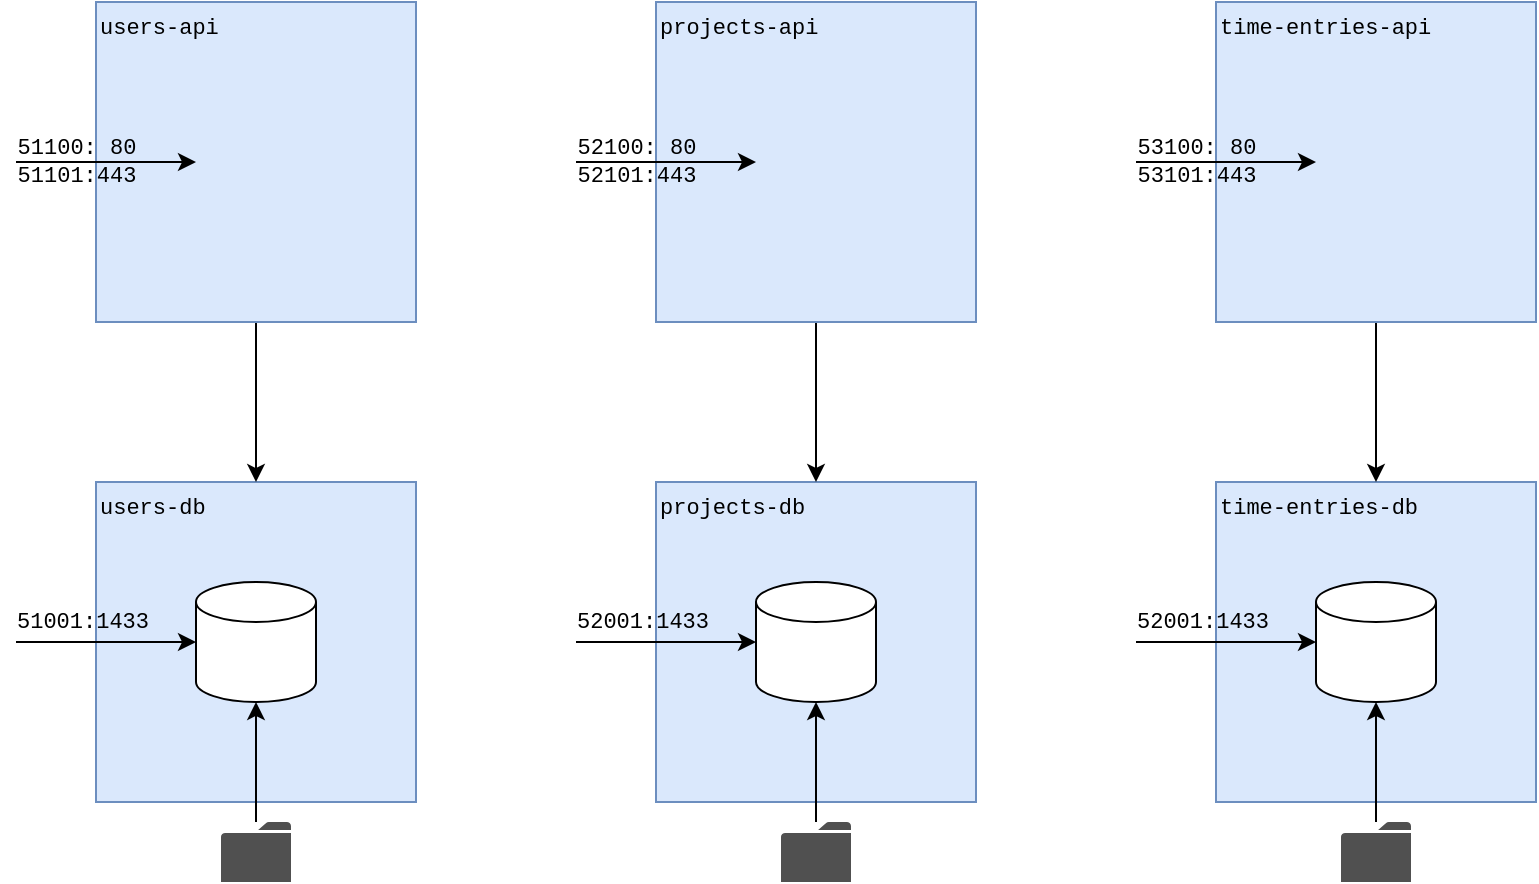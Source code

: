 <mxfile version="14.7.7" type="device"><diagram id="gT8GtQkVa1uXnx1QHqab" name="Page-1"><mxGraphModel dx="1251" dy="810" grid="1" gridSize="10" guides="1" tooltips="1" connect="1" arrows="1" fold="1" page="1" pageScale="1" pageWidth="827" pageHeight="1169" math="0" shadow="0"><root><mxCell id="0"/><mxCell id="1" parent="0"/><mxCell id="05Y5te9Iji7iuL6FyQy1-1" value="users-db" style="rounded=0;whiteSpace=wrap;html=1;strokeWidth=1;verticalAlign=top;fillColor=#dae8fc;strokeColor=#6c8ebf;align=left;fontSize=11;fontFamily=Courier New;" vertex="1" parent="1"><mxGeometry x="50" y="320" width="160" height="160" as="geometry"/></mxCell><mxCell id="05Y5te9Iji7iuL6FyQy1-3" style="edgeStyle=orthogonalEdgeStyle;rounded=0;orthogonalLoop=1;jettySize=auto;html=1;exitX=0.5;exitY=1;exitDx=0;exitDy=0;entryX=0.5;entryY=0;entryDx=0;entryDy=0;startArrow=none;startFill=0;" edge="1" parent="1" source="fTFn1AB5gRurbqbvK-2b-5" target="05Y5te9Iji7iuL6FyQy1-1"><mxGeometry relative="1" as="geometry"/></mxCell><mxCell id="fTFn1AB5gRurbqbvK-2b-5" value="users-api" style="rounded=0;whiteSpace=wrap;html=1;strokeWidth=1;verticalAlign=top;fillColor=#dae8fc;strokeColor=#6c8ebf;align=left;fontFamily=Courier New;fontSize=11;" parent="1" vertex="1"><mxGeometry x="50" y="80" width="160" height="160" as="geometry"/></mxCell><mxCell id="05Y5te9Iji7iuL6FyQy1-5" style="edgeStyle=orthogonalEdgeStyle;rounded=0;orthogonalLoop=1;jettySize=auto;html=1;exitX=0.5;exitY=1;exitDx=0;exitDy=0;exitPerimeter=0;startArrow=classic;startFill=1;endArrow=none;endFill=0;" edge="1" parent="1" source="05Y5te9Iji7iuL6FyQy1-56" target="05Y5te9Iji7iuL6FyQy1-4"><mxGeometry relative="1" as="geometry"><mxPoint x="180" y="405" as="sourcePoint"/></mxGeometry></mxCell><mxCell id="fTFn1AB5gRurbqbvK-2b-6" value="" style="shape=image;html=1;verticalAlign=top;verticalLabelPosition=bottom;labelBackgroundColor=#ffffff;imageAspect=0;aspect=fixed;image=https://cdn3.iconfinder.com/data/icons/logos-and-brands-adobe/512/97_Docker-128.png;strokeWidth=1;" parent="1" vertex="1"><mxGeometry x="180" y="210" width="30" height="30" as="geometry"/></mxCell><mxCell id="05Y5te9Iji7iuL6FyQy1-2" value="" style="shape=image;html=1;verticalAlign=top;verticalLabelPosition=bottom;labelBackgroundColor=#ffffff;imageAspect=0;aspect=fixed;image=https://cdn3.iconfinder.com/data/icons/logos-and-brands-adobe/512/97_Docker-128.png;strokeWidth=1;" vertex="1" parent="1"><mxGeometry x="180" y="450" width="30" height="30" as="geometry"/></mxCell><mxCell id="05Y5te9Iji7iuL6FyQy1-4" value="" style="pointerEvents=1;shadow=0;dashed=0;html=1;strokeColor=none;fillColor=#505050;labelPosition=center;verticalLabelPosition=bottom;verticalAlign=top;outlineConnect=0;align=center;shape=mxgraph.office.concepts.folder;" vertex="1" parent="1"><mxGeometry x="112.5" y="490" width="35" height="30" as="geometry"/></mxCell><mxCell id="05Y5te9Iji7iuL6FyQy1-7" value="projects-db" style="rounded=0;whiteSpace=wrap;html=1;strokeWidth=1;verticalAlign=top;fillColor=#dae8fc;strokeColor=#6c8ebf;align=left;fontFamily=Courier New;fontSize=11;" vertex="1" parent="1"><mxGeometry x="330" y="320" width="160" height="160" as="geometry"/></mxCell><mxCell id="05Y5te9Iji7iuL6FyQy1-8" style="edgeStyle=orthogonalEdgeStyle;rounded=0;orthogonalLoop=1;jettySize=auto;html=1;exitX=0.5;exitY=1;exitDx=0;exitDy=0;entryX=0.5;entryY=0;entryDx=0;entryDy=0;startArrow=none;startFill=0;" edge="1" parent="1" source="05Y5te9Iji7iuL6FyQy1-9" target="05Y5te9Iji7iuL6FyQy1-7"><mxGeometry relative="1" as="geometry"/></mxCell><mxCell id="05Y5te9Iji7iuL6FyQy1-9" value="projects-api" style="rounded=0;whiteSpace=wrap;html=1;strokeWidth=1;verticalAlign=top;fillColor=#dae8fc;strokeColor=#6c8ebf;align=left;fontFamily=Courier New;fontSize=11;" vertex="1" parent="1"><mxGeometry x="330" y="80" width="160" height="160" as="geometry"/></mxCell><mxCell id="05Y5te9Iji7iuL6FyQy1-13" value="" style="shape=image;html=1;verticalAlign=top;verticalLabelPosition=bottom;labelBackgroundColor=#ffffff;imageAspect=0;aspect=fixed;image=https://cdn3.iconfinder.com/data/icons/logos-and-brands-adobe/512/97_Docker-128.png;strokeWidth=1;" vertex="1" parent="1"><mxGeometry x="460" y="210" width="30" height="30" as="geometry"/></mxCell><mxCell id="05Y5te9Iji7iuL6FyQy1-14" value="" style="shape=image;html=1;verticalAlign=top;verticalLabelPosition=bottom;labelBackgroundColor=#ffffff;imageAspect=0;aspect=fixed;image=https://cdn3.iconfinder.com/data/icons/logos-and-brands-adobe/512/97_Docker-128.png;strokeWidth=1;" vertex="1" parent="1"><mxGeometry x="460" y="450" width="30" height="30" as="geometry"/></mxCell><mxCell id="05Y5te9Iji7iuL6FyQy1-25" value="time-entries-db" style="rounded=0;whiteSpace=wrap;html=1;strokeWidth=1;verticalAlign=top;fillColor=#dae8fc;strokeColor=#6c8ebf;align=left;fontFamily=Courier New;fontSize=11;" vertex="1" parent="1"><mxGeometry x="610" y="320" width="160" height="160" as="geometry"/></mxCell><mxCell id="05Y5te9Iji7iuL6FyQy1-26" style="edgeStyle=orthogonalEdgeStyle;rounded=0;orthogonalLoop=1;jettySize=auto;html=1;exitX=0.5;exitY=1;exitDx=0;exitDy=0;entryX=0.5;entryY=0;entryDx=0;entryDy=0;startArrow=none;startFill=0;" edge="1" parent="1" source="05Y5te9Iji7iuL6FyQy1-27" target="05Y5te9Iji7iuL6FyQy1-25"><mxGeometry relative="1" as="geometry"/></mxCell><mxCell id="05Y5te9Iji7iuL6FyQy1-27" value="time-entries-api" style="rounded=0;whiteSpace=wrap;html=1;strokeWidth=1;verticalAlign=top;fillColor=#dae8fc;strokeColor=#6c8ebf;align=left;fontFamily=Courier New;fontSize=11;" vertex="1" parent="1"><mxGeometry x="610" y="80" width="160" height="160" as="geometry"/></mxCell><mxCell id="05Y5te9Iji7iuL6FyQy1-31" value="" style="shape=image;html=1;verticalAlign=top;verticalLabelPosition=bottom;labelBackgroundColor=#ffffff;imageAspect=0;aspect=fixed;image=https://cdn3.iconfinder.com/data/icons/logos-and-brands-adobe/512/97_Docker-128.png;strokeWidth=1;" vertex="1" parent="1"><mxGeometry x="740" y="210" width="30" height="30" as="geometry"/></mxCell><mxCell id="05Y5te9Iji7iuL6FyQy1-32" value="" style="shape=image;html=1;verticalAlign=top;verticalLabelPosition=bottom;labelBackgroundColor=#ffffff;imageAspect=0;aspect=fixed;image=https://cdn3.iconfinder.com/data/icons/logos-and-brands-adobe/512/97_Docker-128.png;strokeWidth=1;" vertex="1" parent="1"><mxGeometry x="740" y="450" width="30" height="30" as="geometry"/></mxCell><mxCell id="05Y5te9Iji7iuL6FyQy1-45" value="" style="shape=image;verticalLabelPosition=bottom;labelBackgroundColor=#ffffff;verticalAlign=top;aspect=fixed;imageAspect=0;image=https://upload.wikimedia.org/wikipedia/commons/thumb/e/ee/.NET_Core_Logo.svg/2048px-.NET_Core_Logo.svg.png;" vertex="1" parent="1"><mxGeometry x="100" y="130" width="60" height="60" as="geometry"/></mxCell><mxCell id="05Y5te9Iji7iuL6FyQy1-46" value="" style="shape=image;verticalLabelPosition=bottom;labelBackgroundColor=#ffffff;verticalAlign=top;aspect=fixed;imageAspect=0;image=https://upload.wikimedia.org/wikipedia/commons/thumb/e/ee/.NET_Core_Logo.svg/2048px-.NET_Core_Logo.svg.png;" vertex="1" parent="1"><mxGeometry x="380" y="130" width="60" height="60" as="geometry"/></mxCell><mxCell id="05Y5te9Iji7iuL6FyQy1-47" value="" style="shape=image;verticalLabelPosition=bottom;labelBackgroundColor=#ffffff;verticalAlign=top;aspect=fixed;imageAspect=0;image=https://upload.wikimedia.org/wikipedia/commons/thumb/e/ee/.NET_Core_Logo.svg/2048px-.NET_Core_Logo.svg.png;" vertex="1" parent="1"><mxGeometry x="660" y="130" width="60" height="60" as="geometry"/></mxCell><mxCell id="05Y5te9Iji7iuL6FyQy1-48" value="" style="endArrow=classic;html=1;fontFamily=Courier New;fontSize=11;entryX=0;entryY=0.5;entryDx=0;entryDy=0;" edge="1" parent="1" target="05Y5te9Iji7iuL6FyQy1-45"><mxGeometry width="50" height="50" relative="1" as="geometry"><mxPoint x="10" y="160" as="sourcePoint"/><mxPoint y="140" as="targetPoint"/><Array as="points"/></mxGeometry></mxCell><mxCell id="05Y5te9Iji7iuL6FyQy1-49" value="51100: 80&lt;br&gt;51101:443" style="edgeLabel;html=1;align=center;verticalAlign=middle;resizable=0;points=[];fontSize=11;fontFamily=Courier New;labelBackgroundColor=none;" vertex="1" connectable="0" parent="05Y5te9Iji7iuL6FyQy1-48"><mxGeometry x="-0.32" y="-3" relative="1" as="geometry"><mxPoint x="-1" y="-3" as="offset"/></mxGeometry></mxCell><mxCell id="05Y5te9Iji7iuL6FyQy1-50" value="" style="endArrow=classic;html=1;fontFamily=Courier New;fontSize=11;entryX=0;entryY=0.5;entryDx=0;entryDy=0;" edge="1" parent="1" target="05Y5te9Iji7iuL6FyQy1-46"><mxGeometry width="50" height="50" relative="1" as="geometry"><mxPoint x="290" y="160" as="sourcePoint"/><mxPoint x="340" y="159.5" as="targetPoint"/><Array as="points"/></mxGeometry></mxCell><mxCell id="05Y5te9Iji7iuL6FyQy1-51" value="52100: 80&lt;br&gt;52101:443" style="edgeLabel;html=1;align=center;verticalAlign=middle;resizable=0;points=[];fontSize=11;fontFamily=Courier New;labelBackgroundColor=none;" vertex="1" connectable="0" parent="05Y5te9Iji7iuL6FyQy1-50"><mxGeometry x="-0.32" y="-3" relative="1" as="geometry"><mxPoint x="-1" y="-3" as="offset"/></mxGeometry></mxCell><mxCell id="05Y5te9Iji7iuL6FyQy1-54" value="" style="endArrow=classic;html=1;fontFamily=Courier New;fontSize=11;entryX=0;entryY=0.5;entryDx=0;entryDy=0;" edge="1" parent="1" target="05Y5te9Iji7iuL6FyQy1-47"><mxGeometry width="50" height="50" relative="1" as="geometry"><mxPoint x="570" y="160" as="sourcePoint"/><mxPoint x="590" y="159.5" as="targetPoint"/><Array as="points"/></mxGeometry></mxCell><mxCell id="05Y5te9Iji7iuL6FyQy1-55" value="53100: 80&lt;br&gt;53101:443" style="edgeLabel;html=1;align=center;verticalAlign=middle;resizable=0;points=[];fontSize=11;fontFamily=Courier New;labelBackgroundColor=none;" vertex="1" connectable="0" parent="05Y5te9Iji7iuL6FyQy1-54"><mxGeometry x="-0.32" y="-3" relative="1" as="geometry"><mxPoint x="-1" y="-3" as="offset"/></mxGeometry></mxCell><mxCell id="05Y5te9Iji7iuL6FyQy1-56" value="" style="strokeWidth=1;html=1;shape=mxgraph.flowchart.database;whiteSpace=wrap;verticalAlign=bottom;" vertex="1" parent="1"><mxGeometry x="100" y="370" width="60" height="60" as="geometry"/></mxCell><mxCell id="05Y5te9Iji7iuL6FyQy1-60" value="" style="endArrow=classic;html=1;fontFamily=Courier New;fontSize=11;entryX=0;entryY=0.5;entryDx=0;entryDy=0;entryPerimeter=0;" edge="1" parent="1" target="05Y5te9Iji7iuL6FyQy1-56"><mxGeometry width="50" height="50" relative="1" as="geometry"><mxPoint x="10" y="400" as="sourcePoint"/><mxPoint x="80" y="399.5" as="targetPoint"/><Array as="points"/></mxGeometry></mxCell><mxCell id="05Y5te9Iji7iuL6FyQy1-61" value="51001:1433" style="edgeLabel;html=1;align=center;verticalAlign=middle;resizable=0;points=[];fontSize=11;fontFamily=Courier New;labelBackgroundColor=none;" vertex="1" connectable="0" parent="05Y5te9Iji7iuL6FyQy1-60"><mxGeometry x="-0.32" y="-3" relative="1" as="geometry"><mxPoint x="2" y="-13" as="offset"/></mxGeometry></mxCell><mxCell id="05Y5te9Iji7iuL6FyQy1-63" value="" style="strokeWidth=1;html=1;shape=mxgraph.flowchart.database;whiteSpace=wrap;verticalAlign=bottom;" vertex="1" parent="1"><mxGeometry x="380" y="370" width="60" height="60" as="geometry"/></mxCell><mxCell id="05Y5te9Iji7iuL6FyQy1-64" value="" style="strokeWidth=1;html=1;shape=mxgraph.flowchart.database;whiteSpace=wrap;verticalAlign=bottom;" vertex="1" parent="1"><mxGeometry x="660" y="370" width="60" height="60" as="geometry"/></mxCell><mxCell id="05Y5te9Iji7iuL6FyQy1-65" value="" style="endArrow=classic;html=1;fontFamily=Courier New;fontSize=11;entryX=0;entryY=0.5;entryDx=0;entryDy=0;entryPerimeter=0;" edge="1" parent="1" target="05Y5te9Iji7iuL6FyQy1-63"><mxGeometry width="50" height="50" relative="1" as="geometry"><mxPoint x="290" y="400" as="sourcePoint"/><mxPoint x="370" y="399.5" as="targetPoint"/><Array as="points"/></mxGeometry></mxCell><mxCell id="05Y5te9Iji7iuL6FyQy1-66" value="52001:1433" style="edgeLabel;html=1;align=center;verticalAlign=middle;resizable=0;points=[];fontSize=11;fontFamily=Courier New;labelBackgroundColor=none;" vertex="1" connectable="0" parent="05Y5te9Iji7iuL6FyQy1-65"><mxGeometry x="-0.32" y="-3" relative="1" as="geometry"><mxPoint x="2" y="-13" as="offset"/></mxGeometry></mxCell><mxCell id="05Y5te9Iji7iuL6FyQy1-67" value="" style="endArrow=classic;html=1;fontFamily=Courier New;fontSize=11;entryX=0;entryY=0.5;entryDx=0;entryDy=0;entryPerimeter=0;" edge="1" parent="1" target="05Y5te9Iji7iuL6FyQy1-64"><mxGeometry width="50" height="50" relative="1" as="geometry"><mxPoint x="570" y="400" as="sourcePoint"/><mxPoint x="650" y="399.5" as="targetPoint"/><Array as="points"/></mxGeometry></mxCell><mxCell id="05Y5te9Iji7iuL6FyQy1-68" value="52001:1433" style="edgeLabel;html=1;align=center;verticalAlign=middle;resizable=0;points=[];fontSize=11;fontFamily=Courier New;labelBackgroundColor=none;" vertex="1" connectable="0" parent="05Y5te9Iji7iuL6FyQy1-67"><mxGeometry x="-0.32" y="-3" relative="1" as="geometry"><mxPoint x="2" y="-13" as="offset"/></mxGeometry></mxCell><mxCell id="05Y5te9Iji7iuL6FyQy1-72" style="edgeStyle=orthogonalEdgeStyle;rounded=0;orthogonalLoop=1;jettySize=auto;html=1;entryX=0.5;entryY=1;entryDx=0;entryDy=0;entryPerimeter=0;fontFamily=Courier New;fontSize=11;startArrow=none;startFill=0;endArrow=classic;endFill=1;" edge="1" parent="1" source="05Y5te9Iji7iuL6FyQy1-69" target="05Y5te9Iji7iuL6FyQy1-63"><mxGeometry relative="1" as="geometry"/></mxCell><mxCell id="05Y5te9Iji7iuL6FyQy1-69" value="" style="pointerEvents=1;shadow=0;dashed=0;html=1;strokeColor=none;fillColor=#505050;labelPosition=center;verticalLabelPosition=bottom;verticalAlign=top;outlineConnect=0;align=center;shape=mxgraph.office.concepts.folder;" vertex="1" parent="1"><mxGeometry x="392.5" y="490" width="35" height="30" as="geometry"/></mxCell><mxCell id="05Y5te9Iji7iuL6FyQy1-71" style="edgeStyle=orthogonalEdgeStyle;rounded=0;orthogonalLoop=1;jettySize=auto;html=1;entryX=0.5;entryY=1;entryDx=0;entryDy=0;entryPerimeter=0;fontFamily=Courier New;fontSize=11;startArrow=none;startFill=0;endArrow=classic;endFill=1;" edge="1" parent="1" source="05Y5te9Iji7iuL6FyQy1-70" target="05Y5te9Iji7iuL6FyQy1-64"><mxGeometry relative="1" as="geometry"/></mxCell><mxCell id="05Y5te9Iji7iuL6FyQy1-70" value="" style="pointerEvents=1;shadow=0;dashed=0;html=1;strokeColor=none;fillColor=#505050;labelPosition=center;verticalLabelPosition=bottom;verticalAlign=top;outlineConnect=0;align=center;shape=mxgraph.office.concepts.folder;" vertex="1" parent="1"><mxGeometry x="672.5" y="490" width="35" height="30" as="geometry"/></mxCell></root></mxGraphModel></diagram></mxfile>